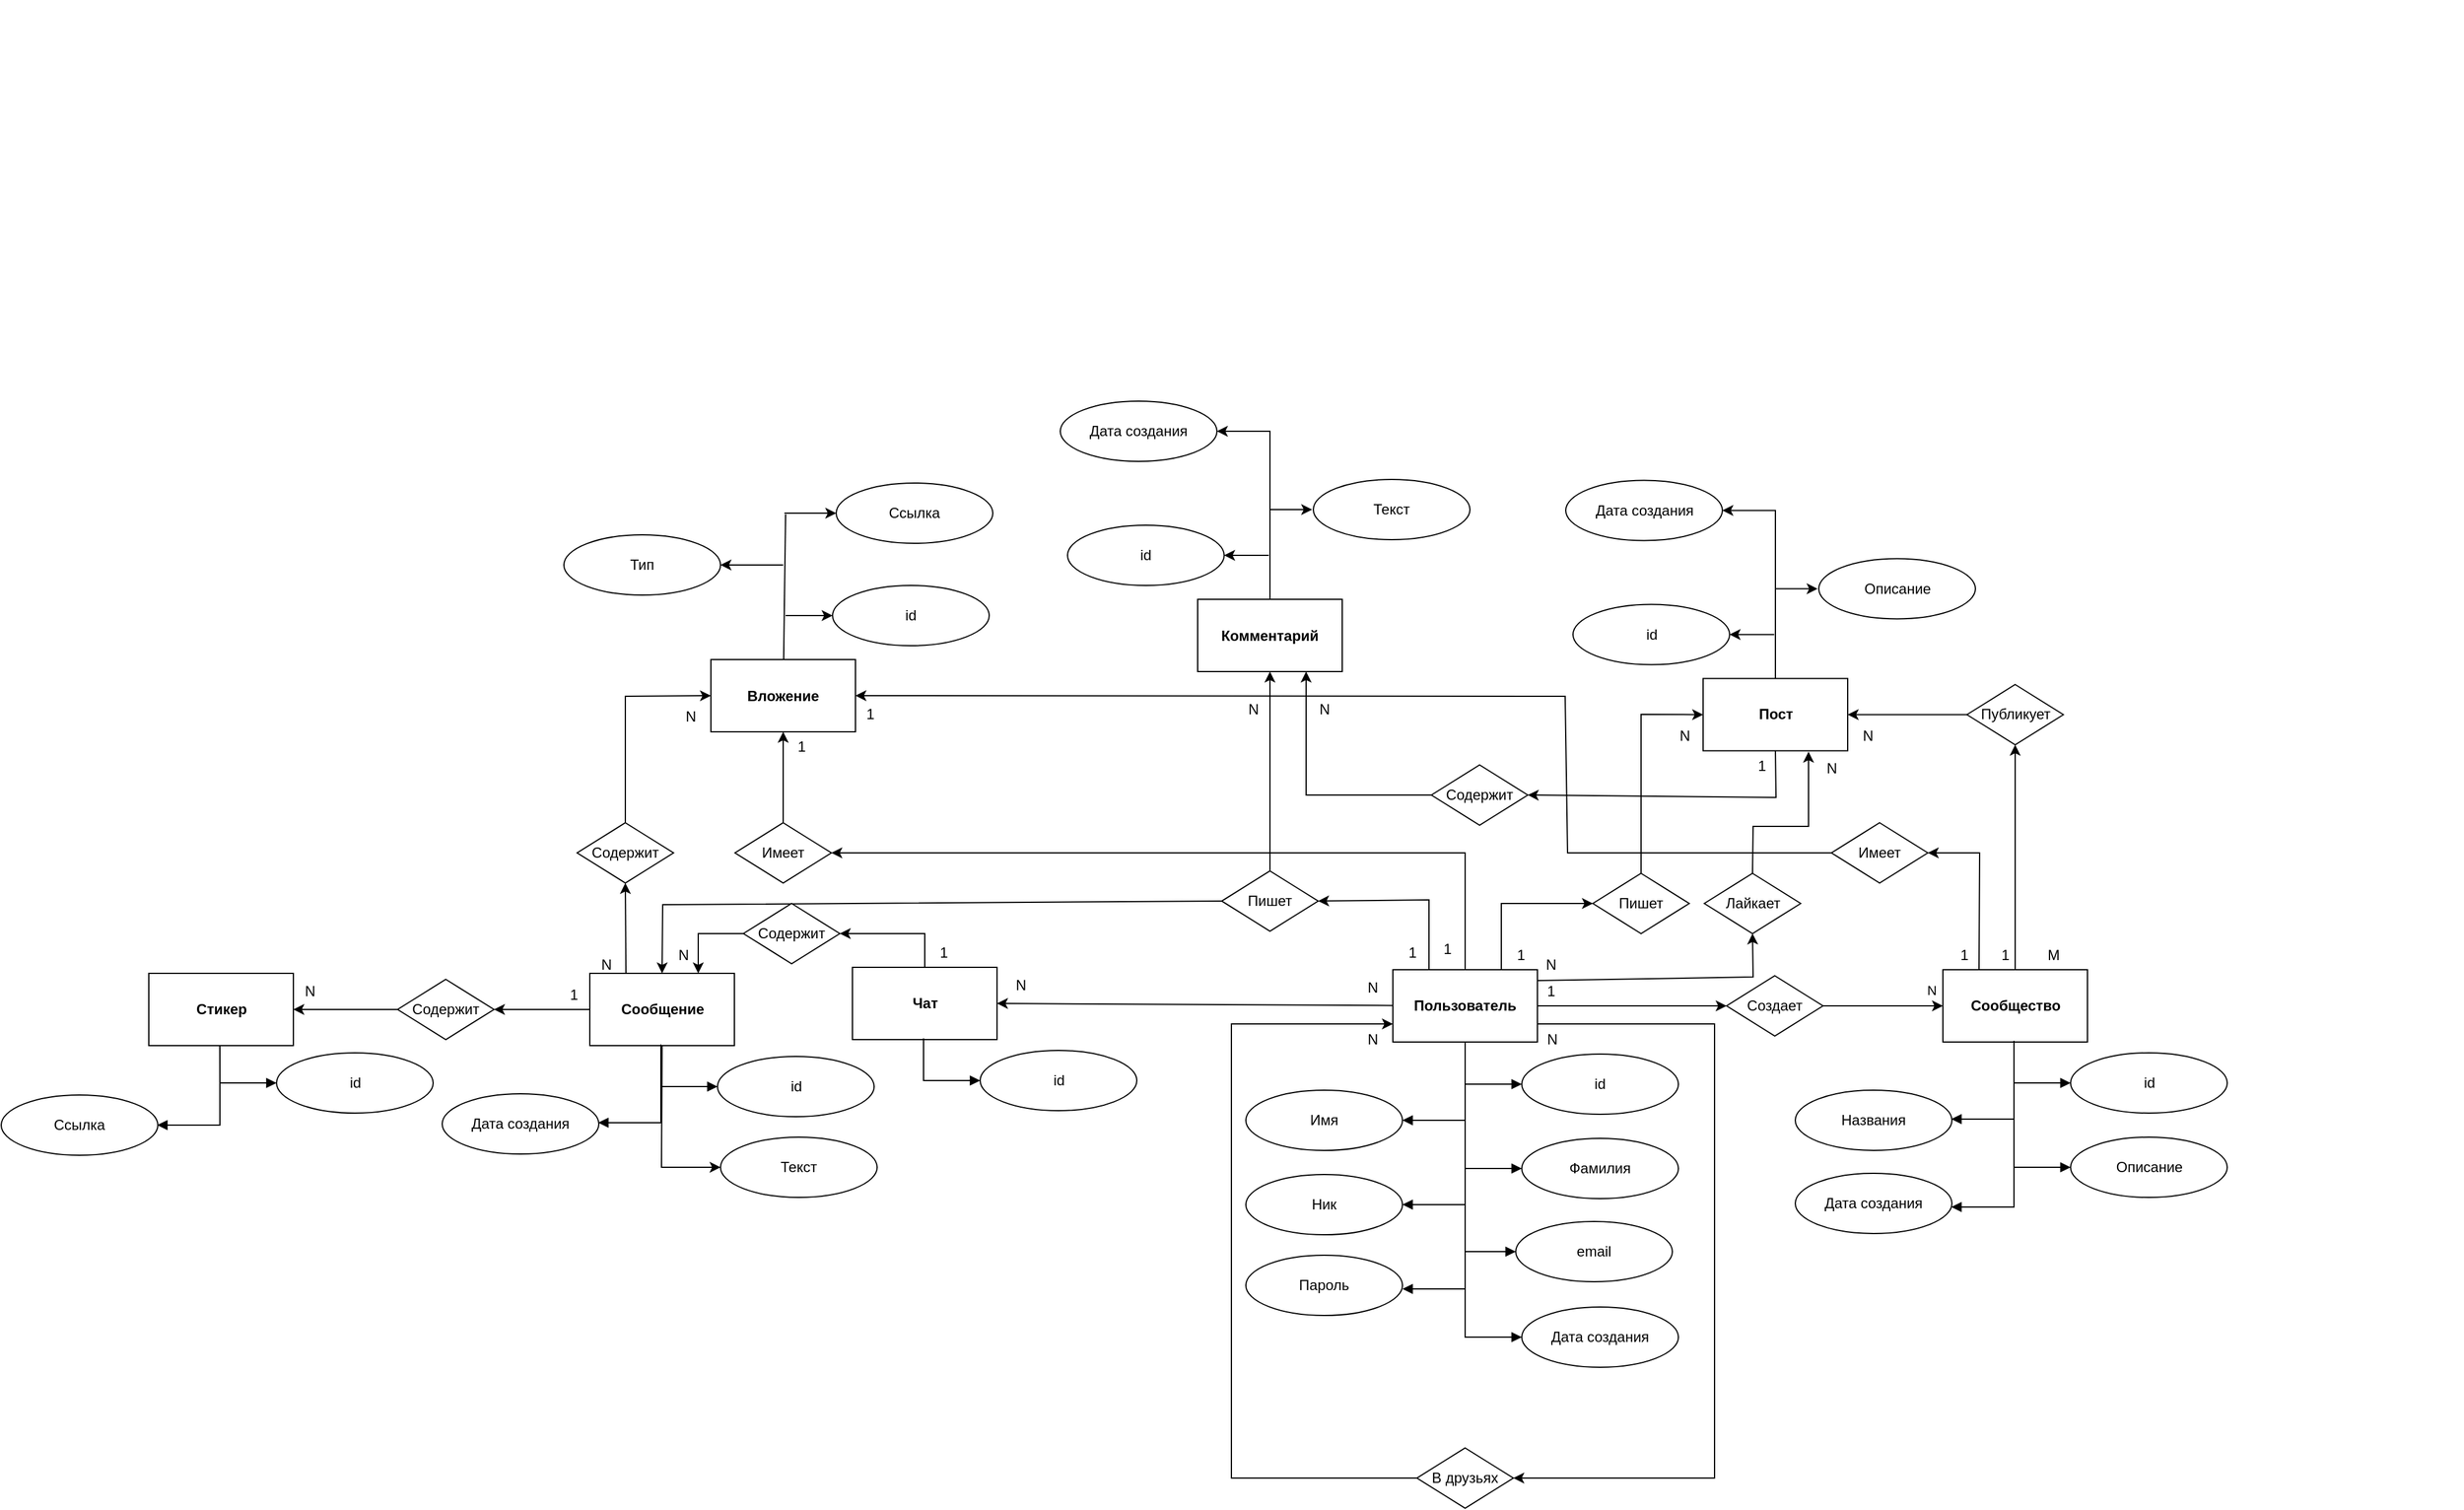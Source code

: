 <mxfile version="21.7.5" type="device">
  <diagram id="D15i5GMSVcfsVG8WxQfW" name="Page-1">
    <mxGraphModel dx="3077" dy="1887" grid="0" gridSize="10" guides="1" tooltips="1" connect="1" arrows="1" fold="1" page="1" pageScale="1" pageWidth="1169" pageHeight="827" math="0" shadow="0">
      <root>
        <mxCell id="0" />
        <mxCell id="1" parent="0" />
        <mxCell id="7" style="edgeStyle=none;html=1;exitX=0.5;exitY=1;exitDx=0;exitDy=0;entryX=0;entryY=0.5;entryDx=0;entryDy=0;endArrow=block;endFill=1;rounded=0;" parent="1" source="2" target="3" edge="1">
          <mxGeometry relative="1" as="geometry">
            <Array as="points">
              <mxPoint x="163" y="380" />
            </Array>
          </mxGeometry>
        </mxCell>
        <mxCell id="8" style="edgeStyle=none;rounded=0;html=1;exitX=0.5;exitY=1;exitDx=0;exitDy=0;entryX=0;entryY=0.5;entryDx=0;entryDy=0;endArrow=block;endFill=1;" parent="1" source="2" target="5" edge="1">
          <mxGeometry relative="1" as="geometry">
            <Array as="points">
              <mxPoint x="163" y="450" />
            </Array>
          </mxGeometry>
        </mxCell>
        <mxCell id="9" style="edgeStyle=none;rounded=0;html=1;exitX=0.5;exitY=1;exitDx=0;exitDy=0;entryX=1;entryY=0.5;entryDx=0;entryDy=0;endArrow=block;endFill=1;" parent="1" source="2" target="4" edge="1">
          <mxGeometry relative="1" as="geometry">
            <Array as="points">
              <mxPoint x="163" y="410" />
            </Array>
          </mxGeometry>
        </mxCell>
        <mxCell id="10" style="edgeStyle=none;rounded=0;html=1;exitX=0.5;exitY=1;exitDx=0;exitDy=0;entryX=1;entryY=0.5;entryDx=0;entryDy=0;endArrow=block;endFill=1;" parent="1" source="2" target="6" edge="1">
          <mxGeometry relative="1" as="geometry">
            <Array as="points">
              <mxPoint x="163" y="480" />
            </Array>
          </mxGeometry>
        </mxCell>
        <mxCell id="45" style="edgeStyle=none;html=1;exitX=0.5;exitY=1;exitDx=0;exitDy=0;entryX=0;entryY=0.5;entryDx=0;entryDy=0;rounded=0;endArrow=block;endFill=1;" parent="1" source="2" target="42" edge="1">
          <mxGeometry relative="1" as="geometry">
            <Array as="points">
              <mxPoint x="163" y="519" />
            </Array>
          </mxGeometry>
        </mxCell>
        <mxCell id="46" style="edgeStyle=none;rounded=0;html=1;exitX=0.5;exitY=1;exitDx=0;exitDy=0;entryX=1;entryY=0.5;entryDx=0;entryDy=0;endArrow=block;endFill=1;" parent="1" source="2" edge="1">
          <mxGeometry relative="1" as="geometry">
            <Array as="points">
              <mxPoint x="163" y="550" />
            </Array>
            <mxPoint x="111.0" y="550" as="targetPoint" />
          </mxGeometry>
        </mxCell>
        <mxCell id="47" style="edgeStyle=none;rounded=0;html=1;exitX=0.5;exitY=1;exitDx=0;exitDy=0;entryX=0;entryY=0.5;entryDx=0;entryDy=0;endArrow=block;endFill=1;" parent="1" source="2" target="44" edge="1">
          <mxGeometry relative="1" as="geometry">
            <Array as="points">
              <mxPoint x="163" y="590" />
            </Array>
          </mxGeometry>
        </mxCell>
        <mxCell id="2" value="&lt;b&gt;Пользователь&lt;/b&gt;" style="whiteSpace=wrap;html=1;" parent="1" vertex="1">
          <mxGeometry x="103" y="285" width="120" height="60" as="geometry" />
        </mxCell>
        <mxCell id="3" value="id" style="ellipse;whiteSpace=wrap;html=1;" parent="1" vertex="1">
          <mxGeometry x="210" y="355" width="130" height="50" as="geometry" />
        </mxCell>
        <mxCell id="4" value="Имя" style="ellipse;whiteSpace=wrap;html=1;" parent="1" vertex="1">
          <mxGeometry x="-19" y="385" width="130" height="50" as="geometry" />
        </mxCell>
        <mxCell id="5" value="Фамилия" style="ellipse;whiteSpace=wrap;html=1;" parent="1" vertex="1">
          <mxGeometry x="210" y="425" width="130" height="50" as="geometry" />
        </mxCell>
        <mxCell id="6" value="Ник" style="ellipse;whiteSpace=wrap;html=1;" parent="1" vertex="1">
          <mxGeometry x="-19" y="455" width="130" height="50" as="geometry" />
        </mxCell>
        <mxCell id="31" value="&lt;b&gt;Сообщество&lt;/b&gt;" style="whiteSpace=wrap;html=1;" parent="1" vertex="1">
          <mxGeometry x="559.5" y="285" width="120" height="60" as="geometry" />
        </mxCell>
        <mxCell id="42" value="email" style="ellipse;whiteSpace=wrap;html=1;" parent="1" vertex="1">
          <mxGeometry x="205" y="494" width="130" height="50" as="geometry" />
        </mxCell>
        <mxCell id="44" value="Дата создания" style="ellipse;whiteSpace=wrap;html=1;" parent="1" vertex="1">
          <mxGeometry x="210" y="565" width="130" height="50" as="geometry" />
        </mxCell>
        <mxCell id="mRLEdCKrSsYtnquP3Ihm-72" value="Имеет" style="rhombus;whiteSpace=wrap;html=1;" parent="1" vertex="1">
          <mxGeometry x="-443" y="163" width="80" height="50" as="geometry" />
        </mxCell>
        <mxCell id="mRLEdCKrSsYtnquP3Ihm-175" style="edgeStyle=none;html=1;exitX=0.5;exitY=1;exitDx=0;exitDy=0;entryX=0;entryY=0.5;entryDx=0;entryDy=0;endArrow=block;endFill=1;rounded=0;" parent="1" target="mRLEdCKrSsYtnquP3Ihm-180" edge="1">
          <mxGeometry relative="1" as="geometry">
            <Array as="points">
              <mxPoint x="618.5" y="379" />
            </Array>
            <mxPoint x="618.5" y="344" as="sourcePoint" />
          </mxGeometry>
        </mxCell>
        <mxCell id="mRLEdCKrSsYtnquP3Ihm-176" style="edgeStyle=none;rounded=0;html=1;exitX=0.5;exitY=1;exitDx=0;exitDy=0;entryX=0;entryY=0.5;entryDx=0;entryDy=0;endArrow=block;endFill=1;" parent="1" target="mRLEdCKrSsYtnquP3Ihm-182" edge="1">
          <mxGeometry relative="1" as="geometry">
            <Array as="points">
              <mxPoint x="618.5" y="449" />
            </Array>
            <mxPoint x="618.5" y="344" as="sourcePoint" />
          </mxGeometry>
        </mxCell>
        <mxCell id="mRLEdCKrSsYtnquP3Ihm-177" style="edgeStyle=none;rounded=0;html=1;exitX=0.5;exitY=1;exitDx=0;exitDy=0;entryX=1;entryY=0.5;entryDx=0;entryDy=0;endArrow=block;endFill=1;" parent="1" edge="1">
          <mxGeometry relative="1" as="geometry">
            <Array as="points">
              <mxPoint x="618.5" y="409" />
            </Array>
            <mxPoint x="618.5" y="344" as="sourcePoint" />
            <mxPoint x="566.5" y="409" as="targetPoint" />
          </mxGeometry>
        </mxCell>
        <mxCell id="mRLEdCKrSsYtnquP3Ihm-178" style="edgeStyle=none;rounded=0;html=1;exitX=0.5;exitY=1;exitDx=0;exitDy=0;entryX=1;entryY=0.5;entryDx=0;entryDy=0;endArrow=block;endFill=1;" parent="1" edge="1">
          <mxGeometry relative="1" as="geometry">
            <Array as="points">
              <mxPoint x="618.5" y="482" />
            </Array>
            <mxPoint x="618.5" y="347" as="sourcePoint" />
            <mxPoint x="566.5" y="482" as="targetPoint" />
          </mxGeometry>
        </mxCell>
        <mxCell id="mRLEdCKrSsYtnquP3Ihm-180" value="id" style="ellipse;whiteSpace=wrap;html=1;" parent="1" vertex="1">
          <mxGeometry x="665.5" y="354" width="130" height="50" as="geometry" />
        </mxCell>
        <mxCell id="mRLEdCKrSsYtnquP3Ihm-181" value="Названия" style="ellipse;whiteSpace=wrap;html=1;" parent="1" vertex="1">
          <mxGeometry x="437" y="385" width="130" height="50" as="geometry" />
        </mxCell>
        <mxCell id="mRLEdCKrSsYtnquP3Ihm-182" value="Описание" style="ellipse;whiteSpace=wrap;html=1;" parent="1" vertex="1">
          <mxGeometry x="665.5" y="424" width="130" height="50" as="geometry" />
        </mxCell>
        <mxCell id="mRLEdCKrSsYtnquP3Ihm-183" value="Дата создания" style="ellipse;whiteSpace=wrap;html=1;" parent="1" vertex="1">
          <mxGeometry x="437" y="454" width="130" height="50" as="geometry" />
        </mxCell>
        <mxCell id="mRLEdCKrSsYtnquP3Ihm-187" value="" style="endArrow=classic;html=1;rounded=0;entryX=1;entryY=0.5;entryDx=0;entryDy=0;exitX=0.5;exitY=0;exitDx=0;exitDy=0;" parent="1" source="2" target="mRLEdCKrSsYtnquP3Ihm-72" edge="1">
          <mxGeometry width="50" height="50" relative="1" as="geometry">
            <mxPoint x="143" y="278" as="sourcePoint" />
            <mxPoint x="-9" y="303" as="targetPoint" />
            <Array as="points">
              <mxPoint x="163" y="188" />
            </Array>
          </mxGeometry>
        </mxCell>
        <mxCell id="mRLEdCKrSsYtnquP3Ihm-189" value="1" style="text;html=1;align=center;verticalAlign=middle;resizable=0;points=[];autosize=1;strokeColor=none;fillColor=none;" parent="1" vertex="1">
          <mxGeometry x="135" y="255" width="25" height="25" as="geometry" />
        </mxCell>
        <mxCell id="mRLEdCKrSsYtnquP3Ihm-191" value="Создает" style="rhombus;whiteSpace=wrap;html=1;" parent="1" vertex="1">
          <mxGeometry x="380" y="290" width="80" height="50" as="geometry" />
        </mxCell>
        <mxCell id="mRLEdCKrSsYtnquP3Ihm-192" value="" style="endArrow=classic;html=1;rounded=0;exitX=1;exitY=0.5;exitDx=0;exitDy=0;entryX=0;entryY=0.5;entryDx=0;entryDy=0;" parent="1" source="2" target="mRLEdCKrSsYtnquP3Ihm-191" edge="1">
          <mxGeometry width="50" height="50" relative="1" as="geometry">
            <mxPoint x="318" y="365" as="sourcePoint" />
            <mxPoint x="368" y="315" as="targetPoint" />
          </mxGeometry>
        </mxCell>
        <mxCell id="mRLEdCKrSsYtnquP3Ihm-194" value="" style="endArrow=classic;html=1;rounded=0;entryX=0;entryY=0.5;entryDx=0;entryDy=0;exitX=1;exitY=0.5;exitDx=0;exitDy=0;" parent="1" source="mRLEdCKrSsYtnquP3Ihm-191" target="31" edge="1">
          <mxGeometry width="50" height="50" relative="1" as="geometry">
            <mxPoint x="318" y="365" as="sourcePoint" />
            <mxPoint x="368" y="315" as="targetPoint" />
          </mxGeometry>
        </mxCell>
        <mxCell id="mRLEdCKrSsYtnquP3Ihm-195" value="1" style="text;html=1;align=center;verticalAlign=middle;resizable=0;points=[];autosize=1;strokeColor=none;fillColor=none;" parent="1" vertex="1">
          <mxGeometry x="221.5" y="290" width="25" height="25" as="geometry" />
        </mxCell>
        <mxCell id="mRLEdCKrSsYtnquP3Ihm-196" value="N" style="edgeLabel;html=1;align=center;verticalAlign=middle;resizable=0;points=[];" parent="1" vertex="1" connectable="0">
          <mxGeometry x="991" y="-520" as="geometry">
            <mxPoint x="-441" y="822" as="offset" />
          </mxGeometry>
        </mxCell>
        <mxCell id="mRLEdCKrSsYtnquP3Ihm-205" value="M" style="text;html=1;align=center;verticalAlign=middle;resizable=0;points=[];autosize=1;strokeColor=none;fillColor=none;" parent="1" vertex="1">
          <mxGeometry x="636.5" y="260" width="29" height="25" as="geometry" />
        </mxCell>
        <mxCell id="mRLEdCKrSsYtnquP3Ihm-210" value="N" style="text;html=1;align=center;verticalAlign=middle;resizable=0;points=[];autosize=1;strokeColor=none;fillColor=none;" parent="1" vertex="1">
          <mxGeometry x="72" y="330" width="27" height="25" as="geometry" />
        </mxCell>
        <mxCell id="Jvw1sEuxNgnwTNWIgOwx-73" value="&lt;b&gt;Пост&lt;/b&gt;" style="whiteSpace=wrap;html=1;" parent="1" vertex="1">
          <mxGeometry x="360.5" y="43.25" width="120" height="60" as="geometry" />
        </mxCell>
        <mxCell id="Jvw1sEuxNgnwTNWIgOwx-76" value="id" style="ellipse;whiteSpace=wrap;html=1;" parent="1" vertex="1">
          <mxGeometry x="252.5" y="-18.25" width="130" height="50" as="geometry" />
        </mxCell>
        <mxCell id="Jvw1sEuxNgnwTNWIgOwx-77" value="Описание" style="ellipse;whiteSpace=wrap;html=1;" parent="1" vertex="1">
          <mxGeometry x="456.5" y="-56.25" width="130" height="50" as="geometry" />
        </mxCell>
        <mxCell id="Jvw1sEuxNgnwTNWIgOwx-78" value="Дата создания" style="ellipse;whiteSpace=wrap;html=1;" parent="1" vertex="1">
          <mxGeometry x="246.5" y="-121.25" width="130" height="50" as="geometry" />
        </mxCell>
        <mxCell id="Jvw1sEuxNgnwTNWIgOwx-79" value="" style="endArrow=classic;html=1;rounded=0;entryX=1;entryY=0.5;entryDx=0;entryDy=0;" parent="1" source="Jvw1sEuxNgnwTNWIgOwx-73" target="Jvw1sEuxNgnwTNWIgOwx-78" edge="1">
          <mxGeometry width="50" height="50" relative="1" as="geometry">
            <mxPoint x="-104.5" y="52.75" as="sourcePoint" />
            <mxPoint x="-156.5" y="-166.25" as="targetPoint" />
            <Array as="points">
              <mxPoint x="420.5" y="-96.25" />
            </Array>
          </mxGeometry>
        </mxCell>
        <mxCell id="Jvw1sEuxNgnwTNWIgOwx-80" value="" style="endArrow=classic;html=1;rounded=0;entryX=0;entryY=0.5;entryDx=0;entryDy=0;" parent="1" edge="1">
          <mxGeometry width="50" height="50" relative="1" as="geometry">
            <mxPoint x="420.5" y="-31.25" as="sourcePoint" />
            <mxPoint x="455.5" y="-31.25" as="targetPoint" />
          </mxGeometry>
        </mxCell>
        <mxCell id="Jvw1sEuxNgnwTNWIgOwx-81" value="" style="endArrow=classic;html=1;rounded=0;entryX=1;entryY=0.5;entryDx=0;entryDy=0;" parent="1" target="Jvw1sEuxNgnwTNWIgOwx-76" edge="1">
          <mxGeometry width="50" height="50" relative="1" as="geometry">
            <mxPoint x="419.5" y="6.75" as="sourcePoint" />
            <mxPoint x="510.5" y="-15.25" as="targetPoint" />
          </mxGeometry>
        </mxCell>
        <mxCell id="lzOb1V3oi55egU45rJ-Z-50" value="В друзьях" style="rhombus;whiteSpace=wrap;html=1;" parent="1" vertex="1">
          <mxGeometry x="123" y="682" width="80" height="50" as="geometry" />
        </mxCell>
        <mxCell id="lzOb1V3oi55egU45rJ-Z-51" value="" style="endArrow=classic;html=1;rounded=0;exitX=1;exitY=0.75;exitDx=0;exitDy=0;entryX=1;entryY=0.5;entryDx=0;entryDy=0;" parent="1" source="2" target="lzOb1V3oi55egU45rJ-Z-50" edge="1">
          <mxGeometry width="50" height="50" relative="1" as="geometry">
            <mxPoint x="274" y="392" as="sourcePoint" />
            <mxPoint x="324" y="342" as="targetPoint" />
            <Array as="points">
              <mxPoint x="370" y="330" />
              <mxPoint x="370" y="707" />
            </Array>
          </mxGeometry>
        </mxCell>
        <mxCell id="lzOb1V3oi55egU45rJ-Z-52" value="" style="endArrow=classic;html=1;rounded=0;entryX=0;entryY=0.75;entryDx=0;entryDy=0;exitX=0;exitY=0.5;exitDx=0;exitDy=0;" parent="1" source="lzOb1V3oi55egU45rJ-Z-50" target="2" edge="1">
          <mxGeometry width="50" height="50" relative="1" as="geometry">
            <mxPoint x="52" y="766" as="sourcePoint" />
            <mxPoint x="102" y="716" as="targetPoint" />
            <Array as="points">
              <mxPoint x="-31" y="707" />
              <mxPoint x="-31" y="330" />
            </Array>
          </mxGeometry>
        </mxCell>
        <mxCell id="lzOb1V3oi55egU45rJ-Z-65" value="Ссылка" style="ellipse;whiteSpace=wrap;html=1;" parent="1" vertex="1">
          <mxGeometry x="-359" y="-119" width="130" height="50" as="geometry" />
        </mxCell>
        <mxCell id="lzOb1V3oi55egU45rJ-Z-66" value="Тип" style="ellipse;whiteSpace=wrap;html=1;" parent="1" vertex="1">
          <mxGeometry x="-585" y="-76" width="130" height="50" as="geometry" />
        </mxCell>
        <mxCell id="lzOb1V3oi55egU45rJ-Z-67" value="id" style="ellipse;whiteSpace=wrap;html=1;" parent="1" vertex="1">
          <mxGeometry x="-362" y="-34" width="130" height="50" as="geometry" />
        </mxCell>
        <mxCell id="lzOb1V3oi55egU45rJ-Z-68" value="" style="endArrow=classic;html=1;rounded=0;entryX=0;entryY=0.5;entryDx=0;entryDy=0;" parent="1" edge="1">
          <mxGeometry width="50" height="50" relative="1" as="geometry">
            <mxPoint x="-402" y="-94" as="sourcePoint" />
            <mxPoint x="-359" y="-94" as="targetPoint" />
          </mxGeometry>
        </mxCell>
        <mxCell id="lzOb1V3oi55egU45rJ-Z-70" value="" style="endArrow=classic;html=1;rounded=0;entryX=1;entryY=0.5;entryDx=0;entryDy=0;" parent="1" target="lzOb1V3oi55egU45rJ-Z-66" edge="1">
          <mxGeometry width="50" height="50" relative="1" as="geometry">
            <mxPoint x="-403" y="-51" as="sourcePoint" />
            <mxPoint x="-389" y="-17" as="targetPoint" />
          </mxGeometry>
        </mxCell>
        <mxCell id="lzOb1V3oi55egU45rJ-Z-71" value="&lt;b&gt;Вложение&lt;/b&gt;" style="whiteSpace=wrap;html=1;" parent="1" vertex="1">
          <mxGeometry x="-463" y="27.5" width="120" height="60" as="geometry" />
        </mxCell>
        <mxCell id="lzOb1V3oi55egU45rJ-Z-72" value="" style="endArrow=classic;html=1;rounded=0;exitX=0.5;exitY=0;exitDx=0;exitDy=0;" parent="1" source="mRLEdCKrSsYtnquP3Ihm-72" target="lzOb1V3oi55egU45rJ-Z-71" edge="1">
          <mxGeometry width="50" height="50" relative="1" as="geometry">
            <mxPoint x="-230" y="96" as="sourcePoint" />
            <mxPoint x="-400" y="93" as="targetPoint" />
          </mxGeometry>
        </mxCell>
        <mxCell id="Dbhhd53ervG1byrnSNou-47" value="Пароль" style="ellipse;whiteSpace=wrap;html=1;" vertex="1" parent="1">
          <mxGeometry x="-19" y="522" width="130" height="50" as="geometry" />
        </mxCell>
        <mxCell id="Dbhhd53ervG1byrnSNou-48" value="N" style="text;html=1;align=center;verticalAlign=middle;resizable=0;points=[];autosize=1;strokeColor=none;fillColor=none;" vertex="1" parent="1">
          <mxGeometry x="221.5" y="330" width="27" height="25" as="geometry" />
        </mxCell>
        <mxCell id="Dbhhd53ervG1byrnSNou-49" value="1" style="text;html=1;align=center;verticalAlign=middle;resizable=0;points=[];autosize=1;strokeColor=none;fillColor=none;" vertex="1" parent="1">
          <mxGeometry x="-401" y="87.5" width="25" height="25" as="geometry" />
        </mxCell>
        <mxCell id="Dbhhd53ervG1byrnSNou-50" value="" style="endArrow=classic;html=1;rounded=0;entryX=0;entryY=0.5;entryDx=0;entryDy=0;" edge="1" parent="1" target="lzOb1V3oi55egU45rJ-Z-67">
          <mxGeometry width="50" height="50" relative="1" as="geometry">
            <mxPoint x="-401" y="-9" as="sourcePoint" />
            <mxPoint x="-349" y="-84" as="targetPoint" />
          </mxGeometry>
        </mxCell>
        <mxCell id="Dbhhd53ervG1byrnSNou-51" value="" style="endArrow=none;html=1;rounded=0;" edge="1" parent="1" target="lzOb1V3oi55egU45rJ-Z-71">
          <mxGeometry width="50" height="50" relative="1" as="geometry">
            <mxPoint x="-401" y="-93" as="sourcePoint" />
            <mxPoint x="-205" y="-91" as="targetPoint" />
          </mxGeometry>
        </mxCell>
        <mxCell id="Dbhhd53ervG1byrnSNou-52" value="Имеет" style="rhombus;whiteSpace=wrap;html=1;" vertex="1" parent="1">
          <mxGeometry x="467" y="163" width="80" height="50" as="geometry" />
        </mxCell>
        <mxCell id="Dbhhd53ervG1byrnSNou-53" value="" style="endArrow=classic;html=1;rounded=0;entryX=1;entryY=0.5;entryDx=0;entryDy=0;exitX=0;exitY=0.5;exitDx=0;exitDy=0;" edge="1" parent="1" source="Dbhhd53ervG1byrnSNou-52" target="lzOb1V3oi55egU45rJ-Z-71">
          <mxGeometry width="50" height="50" relative="1" as="geometry">
            <mxPoint x="359" y="267" as="sourcePoint" />
            <mxPoint x="409" y="217" as="targetPoint" />
            <Array as="points">
              <mxPoint x="248" y="188" />
              <mxPoint x="246" y="58" />
            </Array>
          </mxGeometry>
        </mxCell>
        <mxCell id="Dbhhd53ervG1byrnSNou-54" value="" style="endArrow=classic;html=1;rounded=0;exitX=0.25;exitY=0;exitDx=0;exitDy=0;entryX=1;entryY=0.5;entryDx=0;entryDy=0;" edge="1" parent="1" source="31" target="Dbhhd53ervG1byrnSNou-52">
          <mxGeometry width="50" height="50" relative="1" as="geometry">
            <mxPoint x="380" y="223" as="sourcePoint" />
            <mxPoint x="430" y="173" as="targetPoint" />
            <Array as="points">
              <mxPoint x="590" y="188" />
            </Array>
          </mxGeometry>
        </mxCell>
        <mxCell id="Dbhhd53ervG1byrnSNou-55" value="1" style="text;html=1;align=center;verticalAlign=middle;resizable=0;points=[];autosize=1;strokeColor=none;fillColor=none;" vertex="1" parent="1">
          <mxGeometry x="564" y="260" width="25" height="25" as="geometry" />
        </mxCell>
        <mxCell id="Dbhhd53ervG1byrnSNou-56" value="1" style="text;html=1;align=center;verticalAlign=middle;resizable=0;points=[];autosize=1;strokeColor=none;fillColor=none;" vertex="1" parent="1">
          <mxGeometry x="-344" y="60.5" width="25" height="25" as="geometry" />
        </mxCell>
        <mxCell id="Dbhhd53ervG1byrnSNou-58" value="Пишет" style="rhombus;whiteSpace=wrap;html=1;" vertex="1" parent="1">
          <mxGeometry x="269" y="205" width="80" height="50" as="geometry" />
        </mxCell>
        <mxCell id="Dbhhd53ervG1byrnSNou-60" value="" style="endArrow=classic;html=1;rounded=0;exitX=0.75;exitY=0;exitDx=0;exitDy=0;entryX=0;entryY=0.5;entryDx=0;entryDy=0;" edge="1" parent="1" source="2" target="Dbhhd53ervG1byrnSNou-58">
          <mxGeometry width="50" height="50" relative="1" as="geometry">
            <mxPoint x="409" y="231" as="sourcePoint" />
            <mxPoint x="459" y="181" as="targetPoint" />
            <Array as="points">
              <mxPoint x="193" y="230" />
            </Array>
          </mxGeometry>
        </mxCell>
        <mxCell id="Dbhhd53ervG1byrnSNou-61" value="" style="endArrow=classic;html=1;rounded=0;exitX=0.5;exitY=0;exitDx=0;exitDy=0;entryX=0;entryY=0.5;entryDx=0;entryDy=0;" edge="1" parent="1" source="Dbhhd53ervG1byrnSNou-58" target="Jvw1sEuxNgnwTNWIgOwx-73">
          <mxGeometry width="50" height="50" relative="1" as="geometry">
            <mxPoint x="409" y="231" as="sourcePoint" />
            <mxPoint x="459" y="181" as="targetPoint" />
            <Array as="points">
              <mxPoint x="309" y="73" />
            </Array>
          </mxGeometry>
        </mxCell>
        <mxCell id="Dbhhd53ervG1byrnSNou-62" value="1" style="text;html=1;align=center;verticalAlign=middle;resizable=0;points=[];autosize=1;strokeColor=none;fillColor=none;" vertex="1" parent="1">
          <mxGeometry x="196.5" y="260" width="25" height="25" as="geometry" />
        </mxCell>
        <mxCell id="Dbhhd53ervG1byrnSNou-63" value="N" style="text;html=1;align=center;verticalAlign=middle;resizable=0;points=[];autosize=1;strokeColor=none;fillColor=none;" vertex="1" parent="1">
          <mxGeometry x="331" y="78.25" width="27" height="25" as="geometry" />
        </mxCell>
        <mxCell id="Dbhhd53ervG1byrnSNou-64" value="Публикует" style="rhombus;whiteSpace=wrap;html=1;" vertex="1" parent="1">
          <mxGeometry x="579.5" y="48.25" width="80" height="50" as="geometry" />
        </mxCell>
        <mxCell id="Dbhhd53ervG1byrnSNou-65" value="" style="endArrow=classic;html=1;rounded=0;exitX=0.5;exitY=0;exitDx=0;exitDy=0;entryX=0.5;entryY=1;entryDx=0;entryDy=0;" edge="1" parent="1" source="31" target="Dbhhd53ervG1byrnSNou-64">
          <mxGeometry width="50" height="50" relative="1" as="geometry">
            <mxPoint x="403" y="232" as="sourcePoint" />
            <mxPoint x="453" y="182" as="targetPoint" />
          </mxGeometry>
        </mxCell>
        <mxCell id="Dbhhd53ervG1byrnSNou-66" value="" style="endArrow=classic;html=1;rounded=0;entryX=1;entryY=0.5;entryDx=0;entryDy=0;exitX=0;exitY=0.5;exitDx=0;exitDy=0;" edge="1" parent="1" source="Dbhhd53ervG1byrnSNou-64" target="Jvw1sEuxNgnwTNWIgOwx-73">
          <mxGeometry width="50" height="50" relative="1" as="geometry">
            <mxPoint x="403" y="232" as="sourcePoint" />
            <mxPoint x="453" y="182" as="targetPoint" />
          </mxGeometry>
        </mxCell>
        <mxCell id="Dbhhd53ervG1byrnSNou-67" value="1" style="text;html=1;align=center;verticalAlign=middle;resizable=0;points=[];autosize=1;strokeColor=none;fillColor=none;" vertex="1" parent="1">
          <mxGeometry x="598" y="260" width="25" height="25" as="geometry" />
        </mxCell>
        <mxCell id="Dbhhd53ervG1byrnSNou-68" value="N" style="text;html=1;align=center;verticalAlign=middle;resizable=0;points=[];autosize=1;strokeColor=none;fillColor=none;" vertex="1" parent="1">
          <mxGeometry x="483" y="78.25" width="27" height="25" as="geometry" />
        </mxCell>
        <mxCell id="Dbhhd53ervG1byrnSNou-69" value="&lt;b&gt;Комментарий&lt;/b&gt;" style="whiteSpace=wrap;html=1;" vertex="1" parent="1">
          <mxGeometry x="-59" y="-22.5" width="120" height="60" as="geometry" />
        </mxCell>
        <mxCell id="Dbhhd53ervG1byrnSNou-70" value="id" style="ellipse;whiteSpace=wrap;html=1;" vertex="1" parent="1">
          <mxGeometry x="-167" y="-84" width="130" height="50" as="geometry" />
        </mxCell>
        <mxCell id="Dbhhd53ervG1byrnSNou-71" value="Текст" style="ellipse;whiteSpace=wrap;html=1;" vertex="1" parent="1">
          <mxGeometry x="37" y="-122" width="130" height="50" as="geometry" />
        </mxCell>
        <mxCell id="Dbhhd53ervG1byrnSNou-72" value="Дата создания" style="ellipse;whiteSpace=wrap;html=1;" vertex="1" parent="1">
          <mxGeometry x="-173" y="-187" width="130" height="50" as="geometry" />
        </mxCell>
        <mxCell id="Dbhhd53ervG1byrnSNou-73" value="" style="endArrow=classic;html=1;rounded=0;entryX=1;entryY=0.5;entryDx=0;entryDy=0;" edge="1" parent="1" source="Dbhhd53ervG1byrnSNou-69" target="Dbhhd53ervG1byrnSNou-72">
          <mxGeometry width="50" height="50" relative="1" as="geometry">
            <mxPoint x="-524" y="-13" as="sourcePoint" />
            <mxPoint x="-576" y="-232" as="targetPoint" />
            <Array as="points">
              <mxPoint x="1" y="-162" />
            </Array>
          </mxGeometry>
        </mxCell>
        <mxCell id="Dbhhd53ervG1byrnSNou-74" value="" style="endArrow=classic;html=1;rounded=0;entryX=0;entryY=0.5;entryDx=0;entryDy=0;" edge="1" parent="1">
          <mxGeometry width="50" height="50" relative="1" as="geometry">
            <mxPoint x="1" y="-97" as="sourcePoint" />
            <mxPoint x="36.0" y="-97" as="targetPoint" />
          </mxGeometry>
        </mxCell>
        <mxCell id="Dbhhd53ervG1byrnSNou-75" value="" style="endArrow=classic;html=1;rounded=0;entryX=1;entryY=0.5;entryDx=0;entryDy=0;" edge="1" parent="1" target="Dbhhd53ervG1byrnSNou-70">
          <mxGeometry width="50" height="50" relative="1" as="geometry">
            <mxPoint y="-59" as="sourcePoint" />
            <mxPoint x="91" y="-81" as="targetPoint" />
          </mxGeometry>
        </mxCell>
        <mxCell id="Dbhhd53ervG1byrnSNou-79" value="Пишет" style="rhombus;whiteSpace=wrap;html=1;" vertex="1" parent="1">
          <mxGeometry x="-39" y="203" width="80" height="50" as="geometry" />
        </mxCell>
        <mxCell id="Dbhhd53ervG1byrnSNou-80" value="1" style="text;html=1;align=center;verticalAlign=middle;resizable=0;points=[];autosize=1;strokeColor=none;fillColor=none;" vertex="1" parent="1">
          <mxGeometry x="106" y="258" width="25" height="25" as="geometry" />
        </mxCell>
        <mxCell id="Dbhhd53ervG1byrnSNou-81" value="" style="endArrow=classic;html=1;rounded=0;exitX=0.25;exitY=0;exitDx=0;exitDy=0;entryX=1;entryY=0.5;entryDx=0;entryDy=0;" edge="1" parent="1" source="2" target="Dbhhd53ervG1byrnSNou-79">
          <mxGeometry width="50" height="50" relative="1" as="geometry">
            <mxPoint x="116" y="106" as="sourcePoint" />
            <mxPoint x="166" y="56" as="targetPoint" />
            <Array as="points">
              <mxPoint x="133" y="227" />
            </Array>
          </mxGeometry>
        </mxCell>
        <mxCell id="Dbhhd53ervG1byrnSNou-82" value="" style="endArrow=classic;html=1;rounded=0;exitX=0.5;exitY=0;exitDx=0;exitDy=0;entryX=0.5;entryY=1;entryDx=0;entryDy=0;" edge="1" parent="1" source="Dbhhd53ervG1byrnSNou-79" target="Dbhhd53ervG1byrnSNou-69">
          <mxGeometry width="50" height="50" relative="1" as="geometry">
            <mxPoint x="116" y="114" as="sourcePoint" />
            <mxPoint x="166" y="64" as="targetPoint" />
          </mxGeometry>
        </mxCell>
        <mxCell id="Dbhhd53ervG1byrnSNou-83" value="N" style="text;html=1;align=center;verticalAlign=middle;resizable=0;points=[];autosize=1;strokeColor=none;fillColor=none;" vertex="1" parent="1">
          <mxGeometry x="-27" y="56" width="27" height="25" as="geometry" />
        </mxCell>
        <mxCell id="Dbhhd53ervG1byrnSNou-85" value="Содержит" style="rhombus;whiteSpace=wrap;html=1;" vertex="1" parent="1">
          <mxGeometry x="135" y="115" width="80" height="50" as="geometry" />
        </mxCell>
        <mxCell id="Dbhhd53ervG1byrnSNou-86" value="" style="endArrow=classic;html=1;rounded=0;entryX=1;entryY=0.5;entryDx=0;entryDy=0;exitX=0.5;exitY=1;exitDx=0;exitDy=0;" edge="1" parent="1" source="Jvw1sEuxNgnwTNWIgOwx-73" target="Dbhhd53ervG1byrnSNou-85">
          <mxGeometry width="50" height="50" relative="1" as="geometry">
            <mxPoint x="116" y="148" as="sourcePoint" />
            <mxPoint x="166" y="98" as="targetPoint" />
            <Array as="points">
              <mxPoint x="421" y="142" />
            </Array>
          </mxGeometry>
        </mxCell>
        <mxCell id="Dbhhd53ervG1byrnSNou-88" value="" style="endArrow=classic;html=1;rounded=0;entryX=0.75;entryY=1;entryDx=0;entryDy=0;exitX=0;exitY=0.5;exitDx=0;exitDy=0;" edge="1" parent="1" source="Dbhhd53ervG1byrnSNou-85" target="Dbhhd53ervG1byrnSNou-69">
          <mxGeometry width="50" height="50" relative="1" as="geometry">
            <mxPoint x="116" y="148" as="sourcePoint" />
            <mxPoint x="166" y="98" as="targetPoint" />
            <Array as="points">
              <mxPoint x="31" y="140" />
            </Array>
          </mxGeometry>
        </mxCell>
        <mxCell id="Dbhhd53ervG1byrnSNou-89" value="N" style="text;html=1;align=center;verticalAlign=middle;resizable=0;points=[];autosize=1;strokeColor=none;fillColor=none;" vertex="1" parent="1">
          <mxGeometry x="32.5" y="56" width="27" height="25" as="geometry" />
        </mxCell>
        <mxCell id="Dbhhd53ervG1byrnSNou-90" value="1" style="text;html=1;align=center;verticalAlign=middle;resizable=0;points=[];autosize=1;strokeColor=none;fillColor=none;" vertex="1" parent="1">
          <mxGeometry x="396" y="103.25" width="25" height="25" as="geometry" />
        </mxCell>
        <mxCell id="Dbhhd53ervG1byrnSNou-168" style="edgeStyle=orthogonalEdgeStyle;rounded=0;orthogonalLoop=1;jettySize=auto;html=1;exitX=0.5;exitY=0;exitDx=0;exitDy=0;entryX=1;entryY=0.5;entryDx=0;entryDy=0;" edge="1" parent="1" source="Dbhhd53ervG1byrnSNou-91" target="Dbhhd53ervG1byrnSNou-164">
          <mxGeometry relative="1" as="geometry" />
        </mxCell>
        <mxCell id="Dbhhd53ervG1byrnSNou-91" value="&lt;b&gt;Чат&lt;/b&gt;" style="whiteSpace=wrap;html=1;" vertex="1" parent="1">
          <mxGeometry x="-345.5" y="283" width="120" height="60" as="geometry" />
        </mxCell>
        <mxCell id="Dbhhd53ervG1byrnSNou-92" style="edgeStyle=none;html=1;exitX=0.5;exitY=1;exitDx=0;exitDy=0;entryX=0;entryY=0.5;entryDx=0;entryDy=0;endArrow=block;endFill=1;rounded=0;" edge="1" parent="1" target="Dbhhd53ervG1byrnSNou-96">
          <mxGeometry relative="1" as="geometry">
            <Array as="points">
              <mxPoint x="-286.5" y="377" />
            </Array>
            <mxPoint x="-286.5" y="342" as="sourcePoint" />
          </mxGeometry>
        </mxCell>
        <mxCell id="Dbhhd53ervG1byrnSNou-96" value="id" style="ellipse;whiteSpace=wrap;html=1;" vertex="1" parent="1">
          <mxGeometry x="-239.5" y="352" width="130" height="50" as="geometry" />
        </mxCell>
        <mxCell id="Dbhhd53ervG1byrnSNou-101" value="" style="endArrow=classic;html=1;rounded=0;entryX=1;entryY=0.5;entryDx=0;entryDy=0;" edge="1" parent="1" source="2" target="Dbhhd53ervG1byrnSNou-91">
          <mxGeometry width="50" height="50" relative="1" as="geometry">
            <mxPoint x="-81" y="336" as="sourcePoint" />
            <mxPoint x="-31" y="286" as="targetPoint" />
          </mxGeometry>
        </mxCell>
        <mxCell id="Dbhhd53ervG1byrnSNou-102" value="N" style="text;html=1;align=center;verticalAlign=middle;resizable=0;points=[];autosize=1;strokeColor=none;fillColor=none;" vertex="1" parent="1">
          <mxGeometry x="-220" y="285" width="27" height="25" as="geometry" />
        </mxCell>
        <mxCell id="Dbhhd53ervG1byrnSNou-103" value="N" style="text;html=1;align=center;verticalAlign=middle;resizable=0;points=[];autosize=1;strokeColor=none;fillColor=none;" vertex="1" parent="1">
          <mxGeometry x="72" y="287" width="27" height="25" as="geometry" />
        </mxCell>
        <mxCell id="Dbhhd53ervG1byrnSNou-180" value="" style="edgeStyle=orthogonalEdgeStyle;rounded=0;orthogonalLoop=1;jettySize=auto;html=1;" edge="1" parent="1" source="Dbhhd53ervG1byrnSNou-136" target="Dbhhd53ervG1byrnSNou-179">
          <mxGeometry relative="1" as="geometry" />
        </mxCell>
        <mxCell id="Dbhhd53ervG1byrnSNou-136" value="&lt;b&gt;Сообщение&lt;/b&gt;" style="whiteSpace=wrap;html=1;" vertex="1" parent="1">
          <mxGeometry x="-563.5" y="288" width="120" height="60" as="geometry" />
        </mxCell>
        <mxCell id="Dbhhd53ervG1byrnSNou-137" style="edgeStyle=none;html=1;exitX=0.5;exitY=1;exitDx=0;exitDy=0;entryX=0;entryY=0.5;entryDx=0;entryDy=0;endArrow=block;endFill=1;rounded=0;" edge="1" parent="1" target="Dbhhd53ervG1byrnSNou-141">
          <mxGeometry relative="1" as="geometry">
            <Array as="points">
              <mxPoint x="-504.5" y="382" />
            </Array>
            <mxPoint x="-504.5" y="347" as="sourcePoint" />
          </mxGeometry>
        </mxCell>
        <mxCell id="Dbhhd53ervG1byrnSNou-139" style="edgeStyle=none;rounded=0;html=1;exitX=0.5;exitY=1;exitDx=0;exitDy=0;entryX=1;entryY=0.5;entryDx=0;entryDy=0;endArrow=block;endFill=1;" edge="1" parent="1">
          <mxGeometry relative="1" as="geometry">
            <Array as="points">
              <mxPoint x="-504.5" y="412" />
            </Array>
            <mxPoint x="-504.5" y="347" as="sourcePoint" />
            <mxPoint x="-556.5" y="412" as="targetPoint" />
          </mxGeometry>
        </mxCell>
        <mxCell id="Dbhhd53ervG1byrnSNou-141" value="id" style="ellipse;whiteSpace=wrap;html=1;" vertex="1" parent="1">
          <mxGeometry x="-457.5" y="357" width="130" height="50" as="geometry" />
        </mxCell>
        <mxCell id="Dbhhd53ervG1byrnSNou-142" value="Дата создания" style="ellipse;whiteSpace=wrap;html=1;" vertex="1" parent="1">
          <mxGeometry x="-686" y="388" width="130" height="50" as="geometry" />
        </mxCell>
        <mxCell id="Dbhhd53ervG1byrnSNou-162" value="" style="endArrow=classic;html=1;rounded=0;entryX=0.5;entryY=0;entryDx=0;entryDy=0;exitX=0;exitY=0.5;exitDx=0;exitDy=0;" edge="1" parent="1" source="Dbhhd53ervG1byrnSNou-79" target="Dbhhd53ervG1byrnSNou-136">
          <mxGeometry width="50" height="50" relative="1" as="geometry">
            <mxPoint x="-159" y="264" as="sourcePoint" />
            <mxPoint x="-109" y="214" as="targetPoint" />
            <Array as="points">
              <mxPoint x="-503" y="231" />
            </Array>
          </mxGeometry>
        </mxCell>
        <mxCell id="Dbhhd53ervG1byrnSNou-163" value="N" style="text;html=1;align=center;verticalAlign=middle;resizable=0;points=[];autosize=1;strokeColor=none;fillColor=none;" vertex="1" parent="1">
          <mxGeometry x="-500" y="260" width="27" height="25" as="geometry" />
        </mxCell>
        <mxCell id="Dbhhd53ervG1byrnSNou-167" value="" style="edgeStyle=orthogonalEdgeStyle;rounded=0;orthogonalLoop=1;jettySize=auto;html=1;entryX=0.75;entryY=0;entryDx=0;entryDy=0;" edge="1" parent="1" source="Dbhhd53ervG1byrnSNou-164" target="Dbhhd53ervG1byrnSNou-136">
          <mxGeometry relative="1" as="geometry" />
        </mxCell>
        <mxCell id="Dbhhd53ervG1byrnSNou-164" value="Содержит" style="rhombus;whiteSpace=wrap;html=1;" vertex="1" parent="1">
          <mxGeometry x="-436" y="230" width="80" height="50" as="geometry" />
        </mxCell>
        <mxCell id="Dbhhd53ervG1byrnSNou-169" value="1" style="text;html=1;align=center;verticalAlign=middle;resizable=0;points=[];autosize=1;strokeColor=none;fillColor=none;" vertex="1" parent="1">
          <mxGeometry x="-283" y="258" width="25" height="25" as="geometry" />
        </mxCell>
        <mxCell id="Dbhhd53ervG1byrnSNou-170" value="Текст" style="ellipse;whiteSpace=wrap;html=1;" vertex="1" parent="1">
          <mxGeometry x="-455" y="424" width="130" height="50" as="geometry" />
        </mxCell>
        <mxCell id="Dbhhd53ervG1byrnSNou-171" value="" style="endArrow=classic;html=1;rounded=0;entryX=0;entryY=0.5;entryDx=0;entryDy=0;exitX=0.5;exitY=1;exitDx=0;exitDy=0;" edge="1" parent="1" source="Dbhhd53ervG1byrnSNou-136" target="Dbhhd53ervG1byrnSNou-170">
          <mxGeometry width="50" height="50" relative="1" as="geometry">
            <mxPoint x="-506" y="411" as="sourcePoint" />
            <mxPoint x="-278" y="346" as="targetPoint" />
            <Array as="points">
              <mxPoint x="-504" y="449" />
            </Array>
          </mxGeometry>
        </mxCell>
        <mxCell id="Dbhhd53ervG1byrnSNou-172" value="&lt;b&gt;Стикер&lt;/b&gt;" style="whiteSpace=wrap;html=1;" vertex="1" parent="1">
          <mxGeometry x="-929.5" y="288" width="120" height="60" as="geometry" />
        </mxCell>
        <mxCell id="Dbhhd53ervG1byrnSNou-173" style="edgeStyle=none;html=1;exitX=0.491;exitY=0.998;exitDx=0;exitDy=0;entryX=0;entryY=0.5;entryDx=0;entryDy=0;endArrow=block;endFill=1;rounded=0;exitPerimeter=0;" edge="1" parent="1" target="Dbhhd53ervG1byrnSNou-175" source="Dbhhd53ervG1byrnSNou-172">
          <mxGeometry relative="1" as="geometry">
            <Array as="points">
              <mxPoint x="-870.5" y="379" />
            </Array>
            <mxPoint x="-870.5" y="344" as="sourcePoint" />
          </mxGeometry>
        </mxCell>
        <mxCell id="Dbhhd53ervG1byrnSNou-174" style="edgeStyle=none;rounded=0;html=1;exitX=0.5;exitY=1;exitDx=0;exitDy=0;entryX=1;entryY=0.5;entryDx=0;entryDy=0;endArrow=block;endFill=1;" edge="1" parent="1">
          <mxGeometry relative="1" as="geometry">
            <Array as="points">
              <mxPoint x="-870.5" y="414" />
            </Array>
            <mxPoint x="-870.5" y="349" as="sourcePoint" />
            <mxPoint x="-922.5" y="414" as="targetPoint" />
          </mxGeometry>
        </mxCell>
        <mxCell id="Dbhhd53ervG1byrnSNou-175" value="id" style="ellipse;whiteSpace=wrap;html=1;" vertex="1" parent="1">
          <mxGeometry x="-823.5" y="354" width="130" height="50" as="geometry" />
        </mxCell>
        <mxCell id="Dbhhd53ervG1byrnSNou-176" value="Ссылка" style="ellipse;whiteSpace=wrap;html=1;" vertex="1" parent="1">
          <mxGeometry x="-1052" y="389" width="130" height="50" as="geometry" />
        </mxCell>
        <mxCell id="Dbhhd53ervG1byrnSNou-181" value="" style="edgeStyle=orthogonalEdgeStyle;rounded=0;orthogonalLoop=1;jettySize=auto;html=1;" edge="1" parent="1" source="Dbhhd53ervG1byrnSNou-179" target="Dbhhd53ervG1byrnSNou-172">
          <mxGeometry relative="1" as="geometry" />
        </mxCell>
        <mxCell id="Dbhhd53ervG1byrnSNou-179" value="Содержит" style="rhombus;whiteSpace=wrap;html=1;" vertex="1" parent="1">
          <mxGeometry x="-723" y="293" width="80" height="50" as="geometry" />
        </mxCell>
        <mxCell id="Dbhhd53ervG1byrnSNou-182" value="1" style="text;html=1;align=center;verticalAlign=middle;resizable=0;points=[];autosize=1;strokeColor=none;fillColor=none;" vertex="1" parent="1">
          <mxGeometry x="-589.5" y="293" width="25" height="26" as="geometry" />
        </mxCell>
        <mxCell id="Dbhhd53ervG1byrnSNou-183" value="N" style="text;html=1;align=center;verticalAlign=middle;resizable=0;points=[];autosize=1;strokeColor=none;fillColor=none;" vertex="1" parent="1">
          <mxGeometry x="-809.5" y="290" width="27" height="25" as="geometry" />
        </mxCell>
        <mxCell id="Dbhhd53ervG1byrnSNou-184" value="Содержит" style="rhombus;whiteSpace=wrap;html=1;" vertex="1" parent="1">
          <mxGeometry x="-574" y="163" width="80" height="50" as="geometry" />
        </mxCell>
        <mxCell id="Dbhhd53ervG1byrnSNou-185" value="" style="endArrow=classic;html=1;rounded=0;entryX=0.5;entryY=1;entryDx=0;entryDy=0;exitX=0.25;exitY=0;exitDx=0;exitDy=0;" edge="1" parent="1" source="Dbhhd53ervG1byrnSNou-136" target="Dbhhd53ervG1byrnSNou-184">
          <mxGeometry width="50" height="50" relative="1" as="geometry">
            <mxPoint x="-415" y="282" as="sourcePoint" />
            <mxPoint x="-365" y="232" as="targetPoint" />
          </mxGeometry>
        </mxCell>
        <mxCell id="Dbhhd53ervG1byrnSNou-186" value="" style="endArrow=classic;html=1;rounded=0;entryX=0;entryY=0.5;entryDx=0;entryDy=0;exitX=0.5;exitY=0;exitDx=0;exitDy=0;" edge="1" parent="1" source="Dbhhd53ervG1byrnSNou-184" target="lzOb1V3oi55egU45rJ-Z-71">
          <mxGeometry width="50" height="50" relative="1" as="geometry">
            <mxPoint x="-415" y="282" as="sourcePoint" />
            <mxPoint x="-365" y="232" as="targetPoint" />
            <Array as="points">
              <mxPoint x="-534" y="58" />
            </Array>
          </mxGeometry>
        </mxCell>
        <mxCell id="Dbhhd53ervG1byrnSNou-187" value="N" style="text;html=1;align=center;verticalAlign=middle;resizable=0;points=[];autosize=1;strokeColor=none;fillColor=none;" vertex="1" parent="1">
          <mxGeometry x="-563.5" y="268" width="27" height="25" as="geometry" />
        </mxCell>
        <mxCell id="Dbhhd53ervG1byrnSNou-188" value="N" style="text;html=1;align=center;verticalAlign=middle;resizable=0;points=[];autosize=1;strokeColor=none;fillColor=none;" vertex="1" parent="1">
          <mxGeometry x="-494" y="62.5" width="27" height="25" as="geometry" />
        </mxCell>
        <mxCell id="Dbhhd53ervG1byrnSNou-189" value="Лайкает" style="rhombus;whiteSpace=wrap;html=1;" vertex="1" parent="1">
          <mxGeometry x="361.5" y="205" width="80" height="50" as="geometry" />
        </mxCell>
        <mxCell id="Dbhhd53ervG1byrnSNou-190" value="" style="endArrow=classic;html=1;rounded=0;exitX=1;exitY=0;exitDx=0;exitDy=0;entryX=0.5;entryY=1;entryDx=0;entryDy=0;" edge="1" parent="1" target="Dbhhd53ervG1byrnSNou-189">
          <mxGeometry width="50" height="50" relative="1" as="geometry">
            <mxPoint x="223" y="294" as="sourcePoint" />
            <mxPoint x="404" y="264" as="targetPoint" />
            <Array as="points">
              <mxPoint x="402" y="291" />
            </Array>
          </mxGeometry>
        </mxCell>
        <mxCell id="Dbhhd53ervG1byrnSNou-192" value="" style="endArrow=classic;html=1;rounded=0;exitX=0.5;exitY=0;exitDx=0;exitDy=0;" edge="1" parent="1" source="Dbhhd53ervG1byrnSNou-189">
          <mxGeometry width="50" height="50" relative="1" as="geometry">
            <mxPoint x="157" y="177" as="sourcePoint" />
            <mxPoint x="448" y="104" as="targetPoint" />
            <Array as="points">
              <mxPoint x="402" y="166" />
              <mxPoint x="448" y="166" />
            </Array>
          </mxGeometry>
        </mxCell>
        <mxCell id="Dbhhd53ervG1byrnSNou-194" value="N" style="text;html=1;align=center;verticalAlign=middle;resizable=0;points=[];autosize=1;strokeColor=none;fillColor=none;" vertex="1" parent="1">
          <mxGeometry x="453.5" y="105" width="27" height="25" as="geometry" />
        </mxCell>
        <mxCell id="Dbhhd53ervG1byrnSNou-195" value="N" style="text;html=1;align=center;verticalAlign=middle;resizable=0;points=[];autosize=1;strokeColor=none;fillColor=none;" vertex="1" parent="1">
          <mxGeometry x="220.5" y="268" width="27" height="25" as="geometry" />
        </mxCell>
      </root>
    </mxGraphModel>
  </diagram>
</mxfile>
